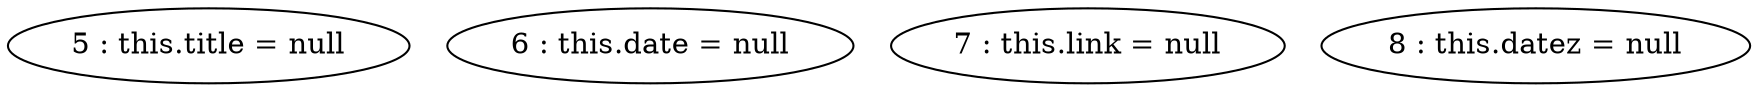 digraph G {
"5 : this.title = null"
"6 : this.date = null"
"7 : this.link = null"
"8 : this.datez = null"
}